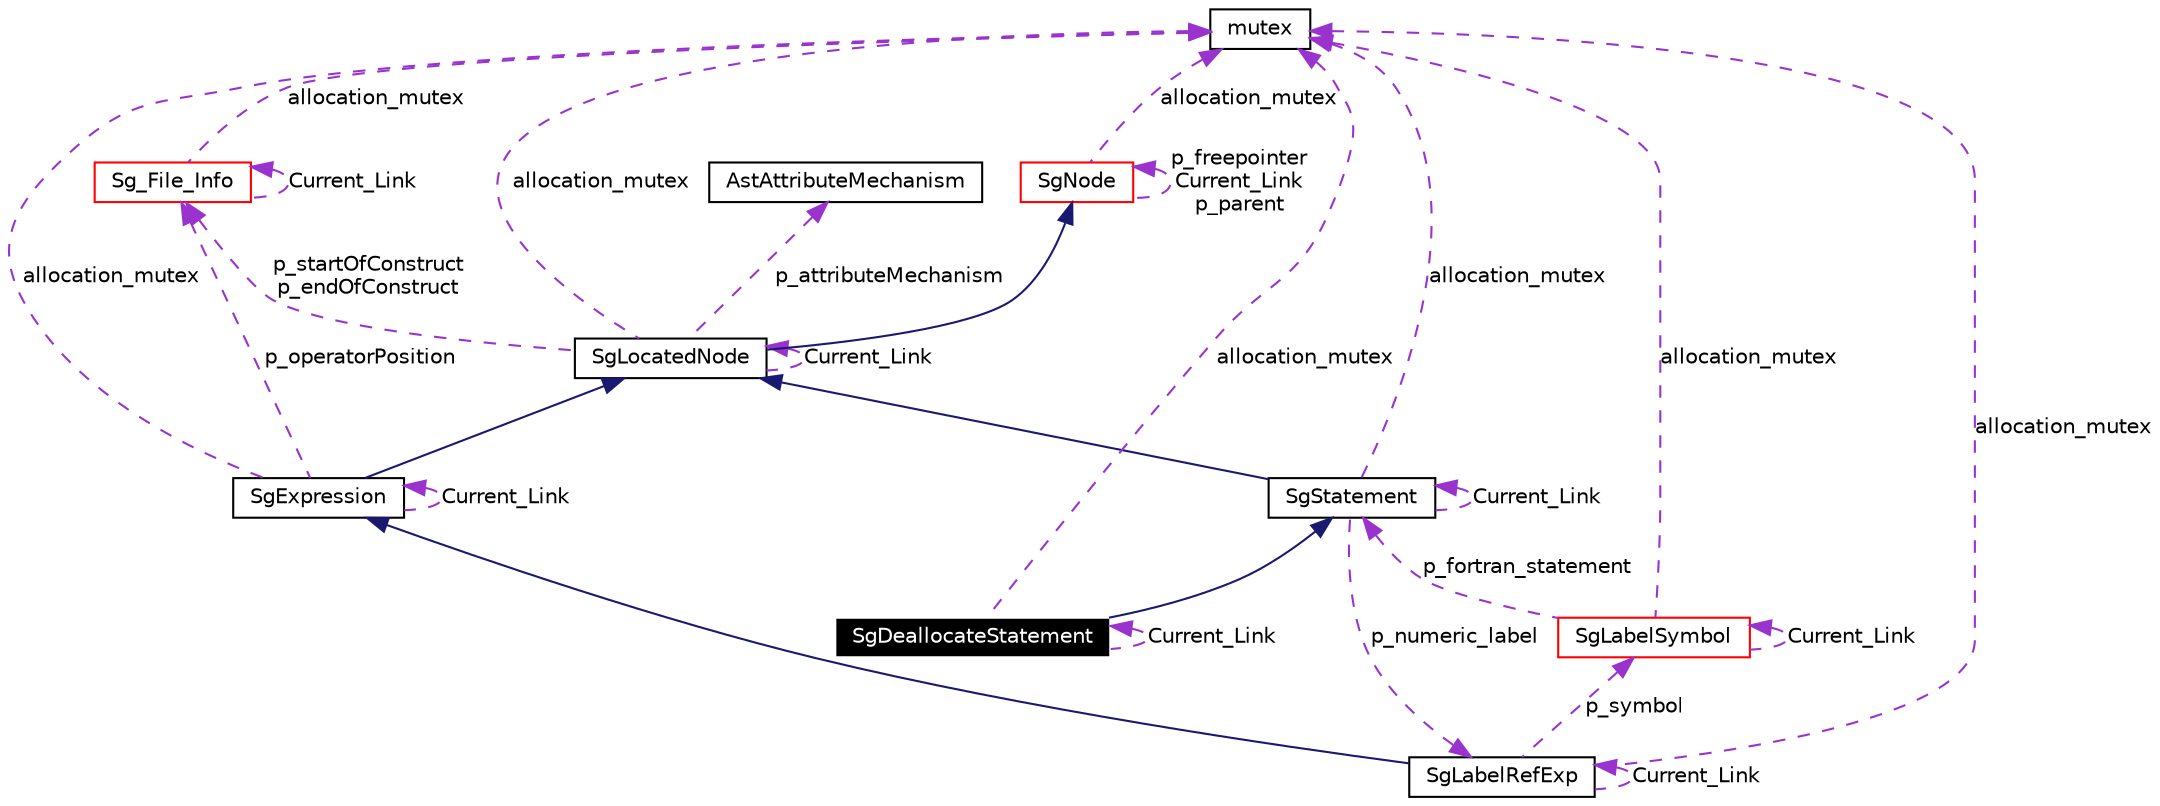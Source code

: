 digraph G
{
  edge [fontname="Helvetica",fontsize=10,labelfontname="Helvetica",labelfontsize=10];
  node [fontname="Helvetica",fontsize=10,shape=record];
  Node1 [label="SgDeallocateStatement",height=0.2,width=0.4,color="white", fillcolor="black", style="filled" fontcolor="white"];
  Node2 -> Node1 [dir=back,color="midnightblue",fontsize=10,style="solid",fontname="Helvetica"];
  Node2 [label="SgStatement",height=0.2,width=0.4,color="black",URL="$classSgStatement.html"];
  Node3 -> Node2 [dir=back,color="midnightblue",fontsize=10,style="solid",fontname="Helvetica"];
  Node3 [label="SgLocatedNode",height=0.2,width=0.4,color="black",URL="$classSgLocatedNode.html"];
  Node4 -> Node3 [dir=back,color="midnightblue",fontsize=10,style="solid",fontname="Helvetica"];
  Node4 [label="SgNode",height=0.2,width=0.4,color="red",URL="$classSgNode.html"];
  Node4 -> Node4 [dir=back,color="darkorchid3",fontsize=10,style="dashed",label="p_freepointer\nCurrent_Link\np_parent",fontname="Helvetica"];
  Node5 -> Node4 [dir=back,color="darkorchid3",fontsize=10,style="dashed",label="allocation_mutex",fontname="Helvetica"];
  Node5 [label="mutex",height=0.2,width=0.4,color="black",URL="$classmutex.html"];
  Node5 -> Node3 [dir=back,color="darkorchid3",fontsize=10,style="dashed",label="allocation_mutex",fontname="Helvetica"];
  Node6 -> Node3 [dir=back,color="darkorchid3",fontsize=10,style="dashed",label="p_attributeMechanism",fontname="Helvetica"];
  Node6 [label="AstAttributeMechanism",height=0.2,width=0.4,color="black",URL="$classAstAttributeMechanism.html"];
  Node7 -> Node3 [dir=back,color="darkorchid3",fontsize=10,style="dashed",label="p_startOfConstruct\np_endOfConstruct",fontname="Helvetica"];
  Node7 [label="Sg_File_Info",height=0.2,width=0.4,color="red",URL="$classSg__File__Info.html"];
  Node5 -> Node7 [dir=back,color="darkorchid3",fontsize=10,style="dashed",label="allocation_mutex",fontname="Helvetica"];
  Node7 -> Node7 [dir=back,color="darkorchid3",fontsize=10,style="dashed",label="Current_Link",fontname="Helvetica"];
  Node3 -> Node3 [dir=back,color="darkorchid3",fontsize=10,style="dashed",label="Current_Link",fontname="Helvetica"];
  Node8 -> Node2 [dir=back,color="darkorchid3",fontsize=10,style="dashed",label="p_numeric_label",fontname="Helvetica"];
  Node8 [label="SgLabelRefExp",height=0.2,width=0.4,color="black",URL="$classSgLabelRefExp.html"];
  Node9 -> Node8 [dir=back,color="midnightblue",fontsize=10,style="solid",fontname="Helvetica"];
  Node9 [label="SgExpression",height=0.2,width=0.4,color="black",URL="$classSgExpression.html"];
  Node3 -> Node9 [dir=back,color="midnightblue",fontsize=10,style="solid",fontname="Helvetica"];
  Node9 -> Node9 [dir=back,color="darkorchid3",fontsize=10,style="dashed",label="Current_Link",fontname="Helvetica"];
  Node5 -> Node9 [dir=back,color="darkorchid3",fontsize=10,style="dashed",label="allocation_mutex",fontname="Helvetica"];
  Node7 -> Node9 [dir=back,color="darkorchid3",fontsize=10,style="dashed",label="p_operatorPosition",fontname="Helvetica"];
  Node8 -> Node8 [dir=back,color="darkorchid3",fontsize=10,style="dashed",label="Current_Link",fontname="Helvetica"];
  Node5 -> Node8 [dir=back,color="darkorchid3",fontsize=10,style="dashed",label="allocation_mutex",fontname="Helvetica"];
  Node10 -> Node8 [dir=back,color="darkorchid3",fontsize=10,style="dashed",label="p_symbol",fontname="Helvetica"];
  Node10 [label="SgLabelSymbol",height=0.2,width=0.4,color="red",URL="$classSgLabelSymbol.html"];
  Node2 -> Node10 [dir=back,color="darkorchid3",fontsize=10,style="dashed",label="p_fortran_statement",fontname="Helvetica"];
  Node5 -> Node10 [dir=back,color="darkorchid3",fontsize=10,style="dashed",label="allocation_mutex",fontname="Helvetica"];
  Node10 -> Node10 [dir=back,color="darkorchid3",fontsize=10,style="dashed",label="Current_Link",fontname="Helvetica"];
  Node2 -> Node2 [dir=back,color="darkorchid3",fontsize=10,style="dashed",label="Current_Link",fontname="Helvetica"];
  Node5 -> Node2 [dir=back,color="darkorchid3",fontsize=10,style="dashed",label="allocation_mutex",fontname="Helvetica"];
  Node5 -> Node1 [dir=back,color="darkorchid3",fontsize=10,style="dashed",label="allocation_mutex",fontname="Helvetica"];
  Node1 -> Node1 [dir=back,color="darkorchid3",fontsize=10,style="dashed",label="Current_Link",fontname="Helvetica"];
}
